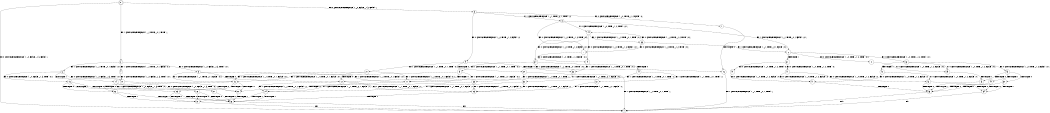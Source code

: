 digraph BCG {
size = "7, 10.5";
center = TRUE;
node [shape = circle];
0 [peripheries = 2];
0 -> 1 [label = "EX !0 !ATOMIC_EXCH_BRANCH (1, +0, FALSE, +1, 3, FALSE) !::"];
0 -> 2 [label = "EX !1 !ATOMIC_EXCH_BRANCH (1, +1, TRUE, +0, 1, TRUE) !::"];
0 -> 3 [label = "EX !0 !ATOMIC_EXCH_BRANCH (1, +0, FALSE, +1, 3, FALSE) !::"];
2 -> 4 [label = "EX !1 !ATOMIC_EXCH_BRANCH (1, +1, TRUE, +0, 1, FALSE) !:0:1:"];
2 -> 5 [label = "EX !0 !ATOMIC_EXCH_BRANCH (1, +0, FALSE, +1, 3, TRUE) !:0:1:"];
2 -> 6 [label = "EX !1 !ATOMIC_EXCH_BRANCH (1, +1, TRUE, +0, 1, FALSE) !:0:1:"];
3 -> 7 [label = "EX !0 !ATOMIC_EXCH_BRANCH (1, +0, TRUE, +1, 2, FALSE) !:0:"];
3 -> 8 [label = "EX !1 !ATOMIC_EXCH_BRANCH (1, +1, TRUE, +0, 1, TRUE) !:0:"];
3 -> 9 [label = "EX !0 !ATOMIC_EXCH_BRANCH (1, +0, TRUE, +1, 2, FALSE) !:0:"];
4 -> 10 [label = "EX !0 !ATOMIC_EXCH_BRANCH (1, +0, FALSE, +1, 3, TRUE) !:0:1:"];
5 -> 11 [label = "EX !1 !ATOMIC_EXCH_BRANCH (1, +1, TRUE, +0, 1, FALSE) !:0:1:"];
5 -> 12 [label = "TERMINATE !0"];
5 -> 13 [label = "EX !1 !ATOMIC_EXCH_BRANCH (1, +1, TRUE, +0, 1, FALSE) !:0:1:"];
6 -> 10 [label = "EX !0 !ATOMIC_EXCH_BRANCH (1, +0, FALSE, +1, 3, TRUE) !:0:1:"];
6 -> 14 [label = "TERMINATE !1"];
6 -> 15 [label = "EX !0 !ATOMIC_EXCH_BRANCH (1, +0, FALSE, +1, 3, TRUE) !:0:1:"];
7 -> 16 [label = "TERMINATE !0"];
8 -> 17 [label = "EX !0 !ATOMIC_EXCH_BRANCH (1, +0, TRUE, +1, 2, TRUE) !:0:1:"];
8 -> 18 [label = "EX !1 !ATOMIC_EXCH_BRANCH (1, +1, TRUE, +0, 1, FALSE) !:0:1:"];
8 -> 19 [label = "EX !0 !ATOMIC_EXCH_BRANCH (1, +0, TRUE, +1, 2, TRUE) !:0:1:"];
9 -> 16 [label = "TERMINATE !0"];
9 -> 20 [label = "TERMINATE !0"];
9 -> 21 [label = "EX !1 !ATOMIC_EXCH_BRANCH (1, +1, TRUE, +0, 1, TRUE) !:0:"];
10 -> 22 [label = "TERMINATE !0"];
11 -> 22 [label = "TERMINATE !0"];
12 -> 23 [label = "EX !1 !ATOMIC_EXCH_BRANCH (1, +1, TRUE, +0, 1, FALSE) !:1:"];
12 -> 24 [label = "EX !1 !ATOMIC_EXCH_BRANCH (1, +1, TRUE, +0, 1, FALSE) !:1:"];
13 -> 22 [label = "TERMINATE !0"];
13 -> 25 [label = "TERMINATE !1"];
13 -> 26 [label = "TERMINATE !0"];
14 -> 27 [label = "EX !0 !ATOMIC_EXCH_BRANCH (1, +0, FALSE, +1, 3, TRUE) !:0:"];
14 -> 28 [label = "EX !0 !ATOMIC_EXCH_BRANCH (1, +0, FALSE, +1, 3, TRUE) !:0:"];
15 -> 22 [label = "TERMINATE !0"];
15 -> 25 [label = "TERMINATE !1"];
15 -> 26 [label = "TERMINATE !0"];
16 -> 1 [label = "EX !1 !ATOMIC_EXCH_BRANCH (1, +1, TRUE, +0, 1, TRUE) !::"];
17 -> 29 [label = "EX !0 !ATOMIC_EXCH_BRANCH (1, +0, TRUE, +1, 2, FALSE) !:0:1:"];
18 -> 30 [label = "EX !0 !ATOMIC_EXCH_BRANCH (1, +0, TRUE, +1, 2, TRUE) !:0:1:"];
18 -> 31 [label = "TERMINATE !1"];
18 -> 32 [label = "EX !0 !ATOMIC_EXCH_BRANCH (1, +0, TRUE, +1, 2, TRUE) !:0:1:"];
19 -> 29 [label = "EX !0 !ATOMIC_EXCH_BRANCH (1, +0, TRUE, +1, 2, FALSE) !:0:1:"];
19 -> 33 [label = "EX !1 !ATOMIC_EXCH_BRANCH (1, +1, TRUE, +0, 1, TRUE) !:0:1:"];
19 -> 34 [label = "EX !0 !ATOMIC_EXCH_BRANCH (1, +0, TRUE, +1, 2, FALSE) !:0:1:"];
20 -> 1 [label = "EX !1 !ATOMIC_EXCH_BRANCH (1, +1, TRUE, +0, 1, TRUE) !::"];
20 -> 35 [label = "EX !1 !ATOMIC_EXCH_BRANCH (1, +1, TRUE, +0, 1, TRUE) !::"];
21 -> 11 [label = "EX !1 !ATOMIC_EXCH_BRANCH (1, +1, TRUE, +0, 1, FALSE) !:0:1:"];
21 -> 12 [label = "TERMINATE !0"];
21 -> 13 [label = "EX !1 !ATOMIC_EXCH_BRANCH (1, +1, TRUE, +0, 1, FALSE) !:0:1:"];
22 -> 36 [label = "TERMINATE !1"];
23 -> 36 [label = "TERMINATE !1"];
24 -> 36 [label = "TERMINATE !1"];
24 -> 37 [label = "TERMINATE !1"];
25 -> 36 [label = "TERMINATE !0"];
25 -> 37 [label = "TERMINATE !0"];
26 -> 36 [label = "TERMINATE !1"];
26 -> 37 [label = "TERMINATE !1"];
27 -> 36 [label = "TERMINATE !0"];
28 -> 36 [label = "TERMINATE !0"];
28 -> 37 [label = "TERMINATE !0"];
29 -> 38 [label = "EX !1 !ATOMIC_EXCH_BRANCH (1, +1, TRUE, +0, 1, TRUE) !:0:1:"];
30 -> 39 [label = "EX !0 !ATOMIC_EXCH_BRANCH (1, +0, TRUE, +1, 2, FALSE) !:0:1:"];
31 -> 40 [label = "EX !0 !ATOMIC_EXCH_BRANCH (1, +0, TRUE, +1, 2, TRUE) !:0:"];
31 -> 41 [label = "EX !0 !ATOMIC_EXCH_BRANCH (1, +0, TRUE, +1, 2, TRUE) !:0:"];
32 -> 39 [label = "EX !0 !ATOMIC_EXCH_BRANCH (1, +0, TRUE, +1, 2, FALSE) !:0:1:"];
32 -> 42 [label = "TERMINATE !1"];
32 -> 43 [label = "EX !0 !ATOMIC_EXCH_BRANCH (1, +0, TRUE, +1, 2, FALSE) !:0:1:"];
33 -> 17 [label = "EX !0 !ATOMIC_EXCH_BRANCH (1, +0, TRUE, +1, 2, TRUE) !:0:1:"];
33 -> 18 [label = "EX !1 !ATOMIC_EXCH_BRANCH (1, +1, TRUE, +0, 1, FALSE) !:0:1:"];
33 -> 19 [label = "EX !0 !ATOMIC_EXCH_BRANCH (1, +0, TRUE, +1, 2, TRUE) !:0:1:"];
34 -> 38 [label = "EX !1 !ATOMIC_EXCH_BRANCH (1, +1, TRUE, +0, 1, TRUE) !:0:1:"];
34 -> 44 [label = "TERMINATE !0"];
34 -> 45 [label = "EX !1 !ATOMIC_EXCH_BRANCH (1, +1, TRUE, +0, 1, TRUE) !:0:1:"];
35 -> 23 [label = "EX !1 !ATOMIC_EXCH_BRANCH (1, +1, TRUE, +0, 1, FALSE) !:1:"];
35 -> 24 [label = "EX !1 !ATOMIC_EXCH_BRANCH (1, +1, TRUE, +0, 1, FALSE) !:1:"];
36 -> 1 [label = "exit"];
37 -> 1 [label = "exit"];
38 -> 11 [label = "EX !1 !ATOMIC_EXCH_BRANCH (1, +1, TRUE, +0, 1, FALSE) !:0:1:"];
39 -> 46 [label = "TERMINATE !0"];
40 -> 47 [label = "EX !0 !ATOMIC_EXCH_BRANCH (1, +0, TRUE, +1, 2, FALSE) !:0:"];
41 -> 47 [label = "EX !0 !ATOMIC_EXCH_BRANCH (1, +0, TRUE, +1, 2, FALSE) !:0:"];
41 -> 48 [label = "EX !0 !ATOMIC_EXCH_BRANCH (1, +0, TRUE, +1, 2, FALSE) !:0:"];
42 -> 47 [label = "EX !0 !ATOMIC_EXCH_BRANCH (1, +0, TRUE, +1, 2, FALSE) !:0:"];
42 -> 48 [label = "EX !0 !ATOMIC_EXCH_BRANCH (1, +0, TRUE, +1, 2, FALSE) !:0:"];
43 -> 46 [label = "TERMINATE !0"];
43 -> 49 [label = "TERMINATE !1"];
43 -> 50 [label = "TERMINATE !0"];
44 -> 51 [label = "EX !1 !ATOMIC_EXCH_BRANCH (1, +1, TRUE, +0, 1, TRUE) !:1:"];
44 -> 52 [label = "EX !1 !ATOMIC_EXCH_BRANCH (1, +1, TRUE, +0, 1, TRUE) !:1:"];
45 -> 11 [label = "EX !1 !ATOMIC_EXCH_BRANCH (1, +1, TRUE, +0, 1, FALSE) !:0:1:"];
45 -> 12 [label = "TERMINATE !0"];
45 -> 13 [label = "EX !1 !ATOMIC_EXCH_BRANCH (1, +1, TRUE, +0, 1, FALSE) !:0:1:"];
46 -> 53 [label = "TERMINATE !1"];
47 -> 53 [label = "TERMINATE !0"];
48 -> 53 [label = "TERMINATE !0"];
48 -> 54 [label = "TERMINATE !0"];
49 -> 53 [label = "TERMINATE !0"];
49 -> 54 [label = "TERMINATE !0"];
50 -> 53 [label = "TERMINATE !1"];
50 -> 54 [label = "TERMINATE !1"];
51 -> 23 [label = "EX !1 !ATOMIC_EXCH_BRANCH (1, +1, TRUE, +0, 1, FALSE) !:1:"];
52 -> 23 [label = "EX !1 !ATOMIC_EXCH_BRANCH (1, +1, TRUE, +0, 1, FALSE) !:1:"];
52 -> 24 [label = "EX !1 !ATOMIC_EXCH_BRANCH (1, +1, TRUE, +0, 1, FALSE) !:1:"];
53 -> 1 [label = "exit"];
54 -> 1 [label = "exit"];
}
